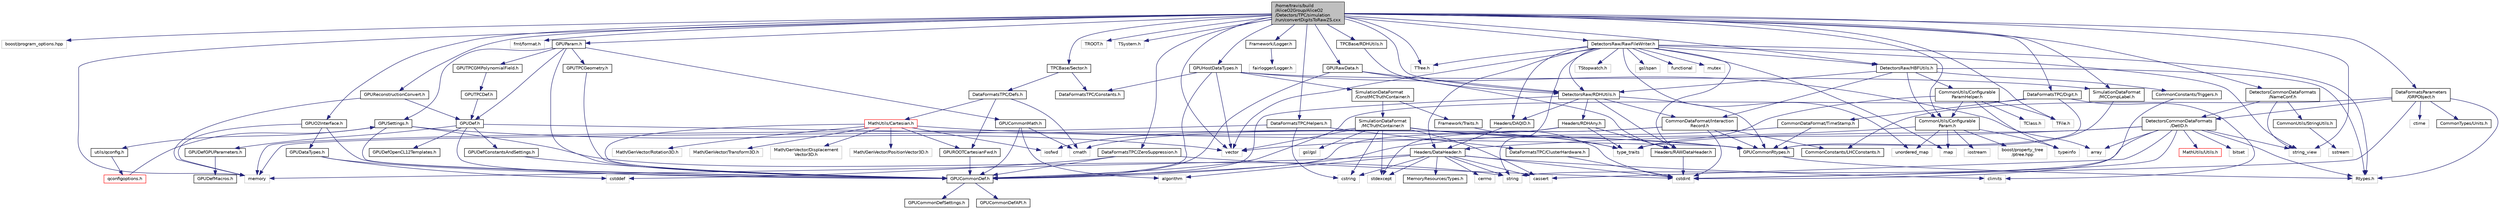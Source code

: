 digraph "/home/travis/build/AliceO2Group/AliceO2/Detectors/TPC/simulation/run/convertDigitsToRawZS.cxx"
{
 // INTERACTIVE_SVG=YES
  bgcolor="transparent";
  edge [fontname="Helvetica",fontsize="10",labelfontname="Helvetica",labelfontsize="10"];
  node [fontname="Helvetica",fontsize="10",shape=record];
  Node0 [label="/home/travis/build\l/AliceO2Group/AliceO2\l/Detectors/TPC/simulation\l/run/convertDigitsToRawZS.cxx",height=0.2,width=0.4,color="black", fillcolor="grey75", style="filled", fontcolor="black"];
  Node0 -> Node1 [color="midnightblue",fontsize="10",style="solid",fontname="Helvetica"];
  Node1 [label="boost/program_options.hpp",height=0.2,width=0.4,color="grey75"];
  Node0 -> Node2 [color="midnightblue",fontsize="10",style="solid",fontname="Helvetica"];
  Node2 [label="string_view",height=0.2,width=0.4,color="grey75"];
  Node0 -> Node3 [color="midnightblue",fontsize="10",style="solid",fontname="Helvetica"];
  Node3 [label="memory",height=0.2,width=0.4,color="grey75"];
  Node0 -> Node4 [color="midnightblue",fontsize="10",style="solid",fontname="Helvetica"];
  Node4 [label="vector",height=0.2,width=0.4,color="grey75"];
  Node0 -> Node5 [color="midnightblue",fontsize="10",style="solid",fontname="Helvetica"];
  Node5 [label="fmt/format.h",height=0.2,width=0.4,color="grey75"];
  Node0 -> Node6 [color="midnightblue",fontsize="10",style="solid",fontname="Helvetica"];
  Node6 [label="TFile.h",height=0.2,width=0.4,color="grey75"];
  Node0 -> Node7 [color="midnightblue",fontsize="10",style="solid",fontname="Helvetica"];
  Node7 [label="TTree.h",height=0.2,width=0.4,color="grey75"];
  Node0 -> Node8 [color="midnightblue",fontsize="10",style="solid",fontname="Helvetica"];
  Node8 [label="TROOT.h",height=0.2,width=0.4,color="grey75"];
  Node0 -> Node9 [color="midnightblue",fontsize="10",style="solid",fontname="Helvetica"];
  Node9 [label="TSystem.h",height=0.2,width=0.4,color="grey75"];
  Node0 -> Node10 [color="midnightblue",fontsize="10",style="solid",fontname="Helvetica"];
  Node10 [label="GPUO2Interface.h",height=0.2,width=0.4,color="black",URL="$dc/dae/GPUO2Interface_8h.html"];
  Node10 -> Node3 [color="midnightblue",fontsize="10",style="solid",fontname="Helvetica"];
  Node10 -> Node11 [color="midnightblue",fontsize="10",style="solid",fontname="Helvetica"];
  Node11 [label="GPUCommonDef.h",height=0.2,width=0.4,color="black",URL="$df/d21/GPUCommonDef_8h.html"];
  Node11 -> Node12 [color="midnightblue",fontsize="10",style="solid",fontname="Helvetica"];
  Node12 [label="GPUCommonDefSettings.h",height=0.2,width=0.4,color="black",URL="$d5/d93/GPUCommonDefSettings_8h.html"];
  Node11 -> Node13 [color="midnightblue",fontsize="10",style="solid",fontname="Helvetica"];
  Node13 [label="GPUCommonDefAPI.h",height=0.2,width=0.4,color="black",URL="$da/d5a/GPUCommonDefAPI_8h.html"];
  Node10 -> Node14 [color="midnightblue",fontsize="10",style="solid",fontname="Helvetica"];
  Node14 [label="GPUDataTypes.h",height=0.2,width=0.4,color="black",URL="$d4/dc5/GPUDataTypes_8h.html"];
  Node14 -> Node11 [color="midnightblue",fontsize="10",style="solid",fontname="Helvetica"];
  Node14 -> Node15 [color="midnightblue",fontsize="10",style="solid",fontname="Helvetica"];
  Node15 [label="cstddef",height=0.2,width=0.4,color="grey75"];
  Node0 -> Node16 [color="midnightblue",fontsize="10",style="solid",fontname="Helvetica"];
  Node16 [label="GPUReconstructionConvert.h",height=0.2,width=0.4,color="black",URL="$d1/dfa/GPUReconstructionConvert_8h.html"];
  Node16 -> Node3 [color="midnightblue",fontsize="10",style="solid",fontname="Helvetica"];
  Node16 -> Node17 [color="midnightblue",fontsize="10",style="solid",fontname="Helvetica"];
  Node17 [label="GPUDef.h",height=0.2,width=0.4,color="black",URL="$d2/d6d/GPUDef_8h.html"];
  Node17 -> Node11 [color="midnightblue",fontsize="10",style="solid",fontname="Helvetica"];
  Node17 -> Node18 [color="midnightblue",fontsize="10",style="solid",fontname="Helvetica"];
  Node18 [label="GPUDefConstantsAndSettings.h",height=0.2,width=0.4,color="black",URL="$d2/d37/GPUDefConstantsAndSettings_8h.html"];
  Node18 -> Node11 [color="midnightblue",fontsize="10",style="solid",fontname="Helvetica"];
  Node17 -> Node19 [color="midnightblue",fontsize="10",style="solid",fontname="Helvetica"];
  Node19 [label="GPUDefGPUParameters.h",height=0.2,width=0.4,color="black",URL="$dc/de9/GPUDefGPUParameters_8h.html"];
  Node19 -> Node20 [color="midnightblue",fontsize="10",style="solid",fontname="Helvetica"];
  Node20 [label="GPUDefMacros.h",height=0.2,width=0.4,color="black",URL="$d6/dff/GPUDefMacros_8h.html"];
  Node17 -> Node21 [color="midnightblue",fontsize="10",style="solid",fontname="Helvetica"];
  Node21 [label="GPUDefOpenCL12Templates.h",height=0.2,width=0.4,color="black",URL="$d3/d4c/GPUDefOpenCL12Templates_8h.html"];
  Node17 -> Node22 [color="midnightblue",fontsize="10",style="solid",fontname="Helvetica"];
  Node22 [label="GPUCommonRtypes.h",height=0.2,width=0.4,color="black",URL="$d2/d45/GPUCommonRtypes_8h.html"];
  Node22 -> Node23 [color="midnightblue",fontsize="10",style="solid",fontname="Helvetica"];
  Node23 [label="Rtypes.h",height=0.2,width=0.4,color="grey75"];
  Node0 -> Node24 [color="midnightblue",fontsize="10",style="solid",fontname="Helvetica"];
  Node24 [label="GPUHostDataTypes.h",height=0.2,width=0.4,color="black",URL="$d6/d20/GPUHostDataTypes_8h.html"];
  Node24 -> Node11 [color="midnightblue",fontsize="10",style="solid",fontname="Helvetica"];
  Node24 -> Node4 [color="midnightblue",fontsize="10",style="solid",fontname="Helvetica"];
  Node24 -> Node25 [color="midnightblue",fontsize="10",style="solid",fontname="Helvetica"];
  Node25 [label="array",height=0.2,width=0.4,color="grey75"];
  Node24 -> Node26 [color="midnightblue",fontsize="10",style="solid",fontname="Helvetica"];
  Node26 [label="DataFormatsTPC/Constants.h",height=0.2,width=0.4,color="black",URL="$d0/dda/DataFormats_2Detectors_2TPC_2include_2DataFormatsTPC_2Constants_8h.html"];
  Node24 -> Node27 [color="midnightblue",fontsize="10",style="solid",fontname="Helvetica"];
  Node27 [label="SimulationDataFormat\l/ConstMCTruthContainer.h",height=0.2,width=0.4,color="black",URL="$d1/da6/ConstMCTruthContainer_8h.html",tooltip="A const (ready only) version of MCTruthContainer. "];
  Node27 -> Node28 [color="midnightblue",fontsize="10",style="solid",fontname="Helvetica"];
  Node28 [label="SimulationDataFormat\l/MCTruthContainer.h",height=0.2,width=0.4,color="black",URL="$db/d14/MCTruthContainer_8h.html",tooltip="Definition of a container to keep Monte Carlo truth external to simulation objects. "];
  Node28 -> Node22 [color="midnightblue",fontsize="10",style="solid",fontname="Helvetica"];
  Node28 -> Node29 [color="midnightblue",fontsize="10",style="solid",fontname="Helvetica"];
  Node29 [label="cstdint",height=0.2,width=0.4,color="grey75"];
  Node28 -> Node30 [color="midnightblue",fontsize="10",style="solid",fontname="Helvetica"];
  Node30 [label="cassert",height=0.2,width=0.4,color="grey75"];
  Node28 -> Node31 [color="midnightblue",fontsize="10",style="solid",fontname="Helvetica"];
  Node31 [label="stdexcept",height=0.2,width=0.4,color="grey75"];
  Node28 -> Node32 [color="midnightblue",fontsize="10",style="solid",fontname="Helvetica"];
  Node32 [label="gsl/gsl",height=0.2,width=0.4,color="grey75"];
  Node28 -> Node33 [color="midnightblue",fontsize="10",style="solid",fontname="Helvetica"];
  Node33 [label="type_traits",height=0.2,width=0.4,color="grey75"];
  Node28 -> Node34 [color="midnightblue",fontsize="10",style="solid",fontname="Helvetica"];
  Node34 [label="cstring",height=0.2,width=0.4,color="grey75"];
  Node28 -> Node3 [color="midnightblue",fontsize="10",style="solid",fontname="Helvetica"];
  Node28 -> Node4 [color="midnightblue",fontsize="10",style="solid",fontname="Helvetica"];
  Node27 -> Node35 [color="midnightblue",fontsize="10",style="solid",fontname="Helvetica"];
  Node35 [label="Framework/Traits.h",height=0.2,width=0.4,color="black",URL="$db/d31/Traits_8h.html"];
  Node35 -> Node33 [color="midnightblue",fontsize="10",style="solid",fontname="Helvetica"];
  Node24 -> Node36 [color="midnightblue",fontsize="10",style="solid",fontname="Helvetica"];
  Node36 [label="SimulationDataFormat\l/MCCompLabel.h",height=0.2,width=0.4,color="black",URL="$d7/dcd/MCCompLabel_8h.html"];
  Node36 -> Node22 [color="midnightblue",fontsize="10",style="solid",fontname="Helvetica"];
  Node0 -> Node37 [color="midnightblue",fontsize="10",style="solid",fontname="Helvetica"];
  Node37 [label="GPUParam.h",height=0.2,width=0.4,color="black",URL="$df/d13/GPUParam_8h.html"];
  Node37 -> Node11 [color="midnightblue",fontsize="10",style="solid",fontname="Helvetica"];
  Node37 -> Node38 [color="midnightblue",fontsize="10",style="solid",fontname="Helvetica"];
  Node38 [label="GPUCommonMath.h",height=0.2,width=0.4,color="black",URL="$d6/da2/GPUCommonMath_8h.html"];
  Node38 -> Node11 [color="midnightblue",fontsize="10",style="solid",fontname="Helvetica"];
  Node38 -> Node39 [color="midnightblue",fontsize="10",style="solid",fontname="Helvetica"];
  Node39 [label="cmath",height=0.2,width=0.4,color="grey75"];
  Node38 -> Node40 [color="midnightblue",fontsize="10",style="solid",fontname="Helvetica"];
  Node40 [label="algorithm",height=0.2,width=0.4,color="grey75"];
  Node37 -> Node17 [color="midnightblue",fontsize="10",style="solid",fontname="Helvetica"];
  Node37 -> Node41 [color="midnightblue",fontsize="10",style="solid",fontname="Helvetica"];
  Node41 [label="GPUSettings.h",height=0.2,width=0.4,color="black",URL="$dd/dc6/GPUSettings_8h.html"];
  Node41 -> Node11 [color="midnightblue",fontsize="10",style="solid",fontname="Helvetica"];
  Node41 -> Node4 [color="midnightblue",fontsize="10",style="solid",fontname="Helvetica"];
  Node41 -> Node42 [color="midnightblue",fontsize="10",style="solid",fontname="Helvetica"];
  Node42 [label="string",height=0.2,width=0.4,color="grey75"];
  Node41 -> Node43 [color="midnightblue",fontsize="10",style="solid",fontname="Helvetica"];
  Node43 [label="utils/qconfig.h",height=0.2,width=0.4,color="black",URL="$da/d08/qconfig_8h.html"];
  Node43 -> Node44 [color="midnightblue",fontsize="10",style="solid",fontname="Helvetica"];
  Node44 [label="qconfigoptions.h",height=0.2,width=0.4,color="red",URL="$d8/de9/qconfigoptions_8h.html"];
  Node44 -> Node41 [color="midnightblue",fontsize="10",style="solid",fontname="Helvetica"];
  Node37 -> Node46 [color="midnightblue",fontsize="10",style="solid",fontname="Helvetica"];
  Node46 [label="GPUTPCGeometry.h",height=0.2,width=0.4,color="black",URL="$d6/d1b/GPUTPCGeometry_8h.html"];
  Node46 -> Node11 [color="midnightblue",fontsize="10",style="solid",fontname="Helvetica"];
  Node37 -> Node47 [color="midnightblue",fontsize="10",style="solid",fontname="Helvetica"];
  Node47 [label="GPUTPCGMPolynomialField.h",height=0.2,width=0.4,color="black",URL="$d9/d9c/GPUTPCGMPolynomialField_8h.html"];
  Node47 -> Node48 [color="midnightblue",fontsize="10",style="solid",fontname="Helvetica"];
  Node48 [label="GPUTPCDef.h",height=0.2,width=0.4,color="black",URL="$da/dab/GPUTPCDef_8h.html"];
  Node48 -> Node17 [color="midnightblue",fontsize="10",style="solid",fontname="Helvetica"];
  Node0 -> Node49 [color="midnightblue",fontsize="10",style="solid",fontname="Helvetica"];
  Node49 [label="GPURawData.h",height=0.2,width=0.4,color="black",URL="$d4/dbe/GPURawData_8h.html"];
  Node49 -> Node11 [color="midnightblue",fontsize="10",style="solid",fontname="Helvetica"];
  Node49 -> Node50 [color="midnightblue",fontsize="10",style="solid",fontname="Helvetica"];
  Node50 [label="Headers/RAWDataHeader.h",height=0.2,width=0.4,color="black",URL="$d4/dee/RAWDataHeader_8h.html",tooltip="Definition of the RAW Data Header. "];
  Node50 -> Node29 [color="midnightblue",fontsize="10",style="solid",fontname="Helvetica"];
  Node49 -> Node51 [color="midnightblue",fontsize="10",style="solid",fontname="Helvetica"];
  Node51 [label="DetectorsRaw/RDHUtils.h",height=0.2,width=0.4,color="black",URL="$d6/dec/Raw_2include_2DetectorsRaw_2RDHUtils_8h.html"];
  Node51 -> Node11 [color="midnightblue",fontsize="10",style="solid",fontname="Helvetica"];
  Node51 -> Node22 [color="midnightblue",fontsize="10",style="solid",fontname="Helvetica"];
  Node51 -> Node50 [color="midnightblue",fontsize="10",style="solid",fontname="Helvetica"];
  Node51 -> Node52 [color="midnightblue",fontsize="10",style="solid",fontname="Helvetica"];
  Node52 [label="Headers/RDHAny.h",height=0.2,width=0.4,color="black",URL="$d6/d89/RDHAny_8h.html"];
  Node52 -> Node11 [color="midnightblue",fontsize="10",style="solid",fontname="Helvetica"];
  Node52 -> Node50 [color="midnightblue",fontsize="10",style="solid",fontname="Helvetica"];
  Node52 -> Node33 [color="midnightblue",fontsize="10",style="solid",fontname="Helvetica"];
  Node52 -> Node31 [color="midnightblue",fontsize="10",style="solid",fontname="Helvetica"];
  Node51 -> Node53 [color="midnightblue",fontsize="10",style="solid",fontname="Helvetica"];
  Node53 [label="CommonDataFormat/Interaction\lRecord.h",height=0.2,width=0.4,color="black",URL="$d9/d80/InteractionRecord_8h.html"];
  Node53 -> Node22 [color="midnightblue",fontsize="10",style="solid",fontname="Helvetica"];
  Node53 -> Node54 [color="midnightblue",fontsize="10",style="solid",fontname="Helvetica"];
  Node54 [label="iosfwd",height=0.2,width=0.4,color="grey75"];
  Node53 -> Node29 [color="midnightblue",fontsize="10",style="solid",fontname="Helvetica"];
  Node53 -> Node39 [color="midnightblue",fontsize="10",style="solid",fontname="Helvetica"];
  Node53 -> Node55 [color="midnightblue",fontsize="10",style="solid",fontname="Helvetica"];
  Node55 [label="CommonConstants/LHCConstants.h",height=0.2,width=0.4,color="black",URL="$d4/dc6/LHCConstants_8h.html",tooltip="Header to collect LHC related constants. "];
  Node51 -> Node56 [color="midnightblue",fontsize="10",style="solid",fontname="Helvetica"];
  Node56 [label="Headers/DAQID.h",height=0.2,width=0.4,color="black",URL="$d7/d34/DAQID_8h.html"];
  Node56 -> Node57 [color="midnightblue",fontsize="10",style="solid",fontname="Helvetica"];
  Node57 [label="Headers/DataHeader.h",height=0.2,width=0.4,color="black",URL="$dc/dcd/DataHeader_8h.html"];
  Node57 -> Node29 [color="midnightblue",fontsize="10",style="solid",fontname="Helvetica"];
  Node57 -> Node3 [color="midnightblue",fontsize="10",style="solid",fontname="Helvetica"];
  Node57 -> Node30 [color="midnightblue",fontsize="10",style="solid",fontname="Helvetica"];
  Node57 -> Node34 [color="midnightblue",fontsize="10",style="solid",fontname="Helvetica"];
  Node57 -> Node40 [color="midnightblue",fontsize="10",style="solid",fontname="Helvetica"];
  Node57 -> Node31 [color="midnightblue",fontsize="10",style="solid",fontname="Helvetica"];
  Node57 -> Node42 [color="midnightblue",fontsize="10",style="solid",fontname="Helvetica"];
  Node57 -> Node58 [color="midnightblue",fontsize="10",style="solid",fontname="Helvetica"];
  Node58 [label="climits",height=0.2,width=0.4,color="grey75"];
  Node57 -> Node59 [color="midnightblue",fontsize="10",style="solid",fontname="Helvetica"];
  Node59 [label="MemoryResources/Types.h",height=0.2,width=0.4,color="black",URL="$d7/df8/Types_8h.html"];
  Node57 -> Node60 [color="midnightblue",fontsize="10",style="solid",fontname="Helvetica"];
  Node60 [label="cerrno",height=0.2,width=0.4,color="grey75"];
  Node0 -> Node61 [color="midnightblue",fontsize="10",style="solid",fontname="Helvetica"];
  Node61 [label="Framework/Logger.h",height=0.2,width=0.4,color="black",URL="$dd/da4/Logger_8h.html"];
  Node61 -> Node62 [color="midnightblue",fontsize="10",style="solid",fontname="Helvetica"];
  Node62 [label="fairlogger/Logger.h",height=0.2,width=0.4,color="grey75"];
  Node0 -> Node63 [color="midnightblue",fontsize="10",style="solid",fontname="Helvetica"];
  Node63 [label="DetectorsRaw/RawFileWriter.h",height=0.2,width=0.4,color="black",URL="$da/d08/RawFileWriter_8h.html",tooltip="Utility class to write detectors data to (multiple) raw data file(s) respecting CRU format..."];
  Node63 -> Node64 [color="midnightblue",fontsize="10",style="solid",fontname="Helvetica"];
  Node64 [label="gsl/span",height=0.2,width=0.4,color="grey75"];
  Node63 -> Node65 [color="midnightblue",fontsize="10",style="solid",fontname="Helvetica"];
  Node65 [label="unordered_map",height=0.2,width=0.4,color="grey75"];
  Node63 -> Node4 [color="midnightblue",fontsize="10",style="solid",fontname="Helvetica"];
  Node63 -> Node66 [color="midnightblue",fontsize="10",style="solid",fontname="Helvetica"];
  Node66 [label="map",height=0.2,width=0.4,color="grey75"];
  Node63 -> Node42 [color="midnightblue",fontsize="10",style="solid",fontname="Helvetica"];
  Node63 -> Node2 [color="midnightblue",fontsize="10",style="solid",fontname="Helvetica"];
  Node63 -> Node67 [color="midnightblue",fontsize="10",style="solid",fontname="Helvetica"];
  Node67 [label="functional",height=0.2,width=0.4,color="grey75"];
  Node63 -> Node68 [color="midnightblue",fontsize="10",style="solid",fontname="Helvetica"];
  Node68 [label="mutex",height=0.2,width=0.4,color="grey75"];
  Node63 -> Node23 [color="midnightblue",fontsize="10",style="solid",fontname="Helvetica"];
  Node63 -> Node7 [color="midnightblue",fontsize="10",style="solid",fontname="Helvetica"];
  Node63 -> Node69 [color="midnightblue",fontsize="10",style="solid",fontname="Helvetica"];
  Node69 [label="TStopwatch.h",height=0.2,width=0.4,color="grey75"];
  Node63 -> Node50 [color="midnightblue",fontsize="10",style="solid",fontname="Helvetica"];
  Node63 -> Node57 [color="midnightblue",fontsize="10",style="solid",fontname="Helvetica"];
  Node63 -> Node56 [color="midnightblue",fontsize="10",style="solid",fontname="Helvetica"];
  Node63 -> Node70 [color="midnightblue",fontsize="10",style="solid",fontname="Helvetica"];
  Node70 [label="DetectorsRaw/HBFUtils.h",height=0.2,width=0.4,color="black",URL="$d1/dec/HBFUtils_8h.html"];
  Node70 -> Node23 [color="midnightblue",fontsize="10",style="solid",fontname="Helvetica"];
  Node70 -> Node51 [color="midnightblue",fontsize="10",style="solid",fontname="Helvetica"];
  Node70 -> Node71 [color="midnightblue",fontsize="10",style="solid",fontname="Helvetica"];
  Node71 [label="CommonUtils/Configurable\lParam.h",height=0.2,width=0.4,color="black",URL="$db/d2c/ConfigurableParam_8h.html"];
  Node71 -> Node4 [color="midnightblue",fontsize="10",style="solid",fontname="Helvetica"];
  Node71 -> Node66 [color="midnightblue",fontsize="10",style="solid",fontname="Helvetica"];
  Node71 -> Node65 [color="midnightblue",fontsize="10",style="solid",fontname="Helvetica"];
  Node71 -> Node72 [color="midnightblue",fontsize="10",style="solid",fontname="Helvetica"];
  Node72 [label="boost/property_tree\l/ptree.hpp",height=0.2,width=0.4,color="grey75"];
  Node71 -> Node73 [color="midnightblue",fontsize="10",style="solid",fontname="Helvetica"];
  Node73 [label="typeinfo",height=0.2,width=0.4,color="grey75"];
  Node71 -> Node74 [color="midnightblue",fontsize="10",style="solid",fontname="Helvetica"];
  Node74 [label="iostream",height=0.2,width=0.4,color="grey75"];
  Node70 -> Node75 [color="midnightblue",fontsize="10",style="solid",fontname="Helvetica"];
  Node75 [label="CommonUtils/Configurable\lParamHelper.h",height=0.2,width=0.4,color="black",URL="$da/d6b/ConfigurableParamHelper_8h.html"];
  Node75 -> Node71 [color="midnightblue",fontsize="10",style="solid",fontname="Helvetica"];
  Node75 -> Node76 [color="midnightblue",fontsize="10",style="solid",fontname="Helvetica"];
  Node76 [label="TClass.h",height=0.2,width=0.4,color="grey75"];
  Node75 -> Node33 [color="midnightblue",fontsize="10",style="solid",fontname="Helvetica"];
  Node75 -> Node73 [color="midnightblue",fontsize="10",style="solid",fontname="Helvetica"];
  Node75 -> Node6 [color="midnightblue",fontsize="10",style="solid",fontname="Helvetica"];
  Node70 -> Node53 [color="midnightblue",fontsize="10",style="solid",fontname="Helvetica"];
  Node70 -> Node77 [color="midnightblue",fontsize="10",style="solid",fontname="Helvetica"];
  Node77 [label="CommonConstants/Triggers.h",height=0.2,width=0.4,color="black",URL="$de/da4/Triggers_8h.html",tooltip="Definition of the 32 Central Trigger System (CTS) Trigger Types defined in https://twiki.cern.ch/twiki/pub/ALICE/NoteForFEDevelopers/CTS_CRU_FE_interface.pdf. "];
  Node77 -> Node29 [color="midnightblue",fontsize="10",style="solid",fontname="Helvetica"];
  Node63 -> Node51 [color="midnightblue",fontsize="10",style="solid",fontname="Helvetica"];
  Node0 -> Node36 [color="midnightblue",fontsize="10",style="solid",fontname="Helvetica"];
  Node0 -> Node78 [color="midnightblue",fontsize="10",style="solid",fontname="Helvetica"];
  Node78 [label="DataFormatsTPC/Digit.h",height=0.2,width=0.4,color="black",URL="$d3/d7d/DataFormats_2Detectors_2TPC_2include_2DataFormatsTPC_2Digit_8h.html"];
  Node78 -> Node22 [color="midnightblue",fontsize="10",style="solid",fontname="Helvetica"];
  Node78 -> Node11 [color="midnightblue",fontsize="10",style="solid",fontname="Helvetica"];
  Node78 -> Node79 [color="midnightblue",fontsize="10",style="solid",fontname="Helvetica"];
  Node79 [label="CommonDataFormat/TimeStamp.h",height=0.2,width=0.4,color="black",URL="$df/d5d/common_2include_2CommonDataFormat_2TimeStamp_8h.html"];
  Node79 -> Node22 [color="midnightblue",fontsize="10",style="solid",fontname="Helvetica"];
  Node79 -> Node11 [color="midnightblue",fontsize="10",style="solid",fontname="Helvetica"];
  Node78 -> Node58 [color="midnightblue",fontsize="10",style="solid",fontname="Helvetica"];
  Node0 -> Node80 [color="midnightblue",fontsize="10",style="solid",fontname="Helvetica"];
  Node80 [label="TPCBase/Sector.h",height=0.2,width=0.4,color="black",URL="$d3/dd6/Sector_8h.html"];
  Node80 -> Node26 [color="midnightblue",fontsize="10",style="solid",fontname="Helvetica"];
  Node80 -> Node81 [color="midnightblue",fontsize="10",style="solid",fontname="Helvetica"];
  Node81 [label="DataFormatsTPC/Defs.h",height=0.2,width=0.4,color="black",URL="$d1/d73/Defs_8h.html"];
  Node81 -> Node39 [color="midnightblue",fontsize="10",style="solid",fontname="Helvetica"];
  Node81 -> Node82 [color="midnightblue",fontsize="10",style="solid",fontname="Helvetica"];
  Node82 [label="GPUROOTCartesianFwd.h",height=0.2,width=0.4,color="black",URL="$d1/da8/GPUROOTCartesianFwd_8h.html"];
  Node82 -> Node11 [color="midnightblue",fontsize="10",style="solid",fontname="Helvetica"];
  Node81 -> Node83 [color="midnightblue",fontsize="10",style="solid",fontname="Helvetica"];
  Node83 [label="MathUtils/Cartesian.h",height=0.2,width=0.4,color="red",URL="$dc/d73/Cartesian_8h.html"];
  Node83 -> Node11 [color="midnightblue",fontsize="10",style="solid",fontname="Helvetica"];
  Node83 -> Node22 [color="midnightblue",fontsize="10",style="solid",fontname="Helvetica"];
  Node83 -> Node84 [color="midnightblue",fontsize="10",style="solid",fontname="Helvetica"];
  Node84 [label="Math/GenVector/Displacement\lVector3D.h",height=0.2,width=0.4,color="grey75"];
  Node83 -> Node85 [color="midnightblue",fontsize="10",style="solid",fontname="Helvetica"];
  Node85 [label="Math/GenVector/PositionVector3D.h",height=0.2,width=0.4,color="grey75"];
  Node83 -> Node86 [color="midnightblue",fontsize="10",style="solid",fontname="Helvetica"];
  Node86 [label="Math/GenVector/Rotation3D.h",height=0.2,width=0.4,color="grey75"];
  Node83 -> Node87 [color="midnightblue",fontsize="10",style="solid",fontname="Helvetica"];
  Node87 [label="Math/GenVector/Transform3D.h",height=0.2,width=0.4,color="grey75"];
  Node83 -> Node54 [color="midnightblue",fontsize="10",style="solid",fontname="Helvetica"];
  Node83 -> Node82 [color="midnightblue",fontsize="10",style="solid",fontname="Helvetica"];
  Node0 -> Node92 [color="midnightblue",fontsize="10",style="solid",fontname="Helvetica"];
  Node92 [label="DataFormatsTPC/ZeroSuppression.h",height=0.2,width=0.4,color="black",URL="$dd/d04/ZeroSuppression_8h.html",tooltip="Definitions of TPC Zero Suppression Data Headers. "];
  Node92 -> Node29 [color="midnightblue",fontsize="10",style="solid",fontname="Helvetica"];
  Node92 -> Node15 [color="midnightblue",fontsize="10",style="solid",fontname="Helvetica"];
  Node92 -> Node11 [color="midnightblue",fontsize="10",style="solid",fontname="Helvetica"];
  Node0 -> Node93 [color="midnightblue",fontsize="10",style="solid",fontname="Helvetica"];
  Node93 [label="DataFormatsTPC/Helpers.h",height=0.2,width=0.4,color="black",URL="$d9/d7c/DataFormats_2Detectors_2TPC_2include_2DataFormatsTPC_2Helpers_8h.html"];
  Node93 -> Node3 [color="midnightblue",fontsize="10",style="solid",fontname="Helvetica"];
  Node93 -> Node34 [color="midnightblue",fontsize="10",style="solid",fontname="Helvetica"];
  Node93 -> Node94 [color="midnightblue",fontsize="10",style="solid",fontname="Helvetica"];
  Node94 [label="DataFormatsTPC/ClusterHardware.h",height=0.2,width=0.4,color="black",URL="$d3/dc4/ClusterHardware_8h.html",tooltip="Class of a TPC cluster as produced by the hardware cluster finder (needs a postprocessing step to con..."];
  Node94 -> Node29 [color="midnightblue",fontsize="10",style="solid",fontname="Helvetica"];
  Node0 -> Node70 [color="midnightblue",fontsize="10",style="solid",fontname="Helvetica"];
  Node0 -> Node51 [color="midnightblue",fontsize="10",style="solid",fontname="Helvetica"];
  Node0 -> Node95 [color="midnightblue",fontsize="10",style="solid",fontname="Helvetica"];
  Node95 [label="TPCBase/RDHUtils.h",height=0.2,width=0.4,color="black",URL="$db/d0d/TPC_2base_2include_2TPCBase_2RDHUtils_8h.html"];
  Node95 -> Node51 [color="midnightblue",fontsize="10",style="solid",fontname="Helvetica"];
  Node0 -> Node71 [color="midnightblue",fontsize="10",style="solid",fontname="Helvetica"];
  Node0 -> Node96 [color="midnightblue",fontsize="10",style="solid",fontname="Helvetica"];
  Node96 [label="DataFormatsParameters\l/GRPObject.h",height=0.2,width=0.4,color="black",URL="$de/d28/GRPObject_8h.html",tooltip="Header of the General Run Parameters object. "];
  Node96 -> Node23 [color="midnightblue",fontsize="10",style="solid",fontname="Helvetica"];
  Node96 -> Node29 [color="midnightblue",fontsize="10",style="solid",fontname="Helvetica"];
  Node96 -> Node97 [color="midnightblue",fontsize="10",style="solid",fontname="Helvetica"];
  Node97 [label="ctime",height=0.2,width=0.4,color="grey75"];
  Node96 -> Node55 [color="midnightblue",fontsize="10",style="solid",fontname="Helvetica"];
  Node96 -> Node98 [color="midnightblue",fontsize="10",style="solid",fontname="Helvetica"];
  Node98 [label="CommonTypes/Units.h",height=0.2,width=0.4,color="black",URL="$da/d58/Units_8h.html",tooltip="Header to collect definitions for different units. "];
  Node96 -> Node99 [color="midnightblue",fontsize="10",style="solid",fontname="Helvetica"];
  Node99 [label="DetectorsCommonDataFormats\l/DetID.h",height=0.2,width=0.4,color="black",URL="$d6/d31/DetID_8h.html"];
  Node99 -> Node23 [color="midnightblue",fontsize="10",style="solid",fontname="Helvetica"];
  Node99 -> Node25 [color="midnightblue",fontsize="10",style="solid",fontname="Helvetica"];
  Node99 -> Node100 [color="midnightblue",fontsize="10",style="solid",fontname="Helvetica"];
  Node100 [label="bitset",height=0.2,width=0.4,color="grey75"];
  Node99 -> Node30 [color="midnightblue",fontsize="10",style="solid",fontname="Helvetica"];
  Node99 -> Node29 [color="midnightblue",fontsize="10",style="solid",fontname="Helvetica"];
  Node99 -> Node2 [color="midnightblue",fontsize="10",style="solid",fontname="Helvetica"];
  Node99 -> Node42 [color="midnightblue",fontsize="10",style="solid",fontname="Helvetica"];
  Node99 -> Node33 [color="midnightblue",fontsize="10",style="solid",fontname="Helvetica"];
  Node99 -> Node101 [color="midnightblue",fontsize="10",style="solid",fontname="Helvetica"];
  Node101 [label="MathUtils/Utils.h",height=0.2,width=0.4,color="red",URL="$d9/d52/Common_2MathUtils_2include_2MathUtils_2Utils_8h.html"];
  Node99 -> Node57 [color="midnightblue",fontsize="10",style="solid",fontname="Helvetica"];
  Node0 -> Node107 [color="midnightblue",fontsize="10",style="solid",fontname="Helvetica"];
  Node107 [label="DetectorsCommonDataFormats\l/NameConf.h",height=0.2,width=0.4,color="black",URL="$d7/d61/NameConf_8h.html",tooltip="Definition of the Names Generator class. "];
  Node107 -> Node99 [color="midnightblue",fontsize="10",style="solid",fontname="Helvetica"];
  Node107 -> Node108 [color="midnightblue",fontsize="10",style="solid",fontname="Helvetica"];
  Node108 [label="CommonUtils/StringUtils.h",height=0.2,width=0.4,color="black",URL="$d1/d1e/Common_2Utils_2include_2CommonUtils_2StringUtils_8h.html"];
  Node108 -> Node109 [color="midnightblue",fontsize="10",style="solid",fontname="Helvetica"];
  Node109 [label="sstream",height=0.2,width=0.4,color="grey75"];
  Node107 -> Node2 [color="midnightblue",fontsize="10",style="solid",fontname="Helvetica"];
}
